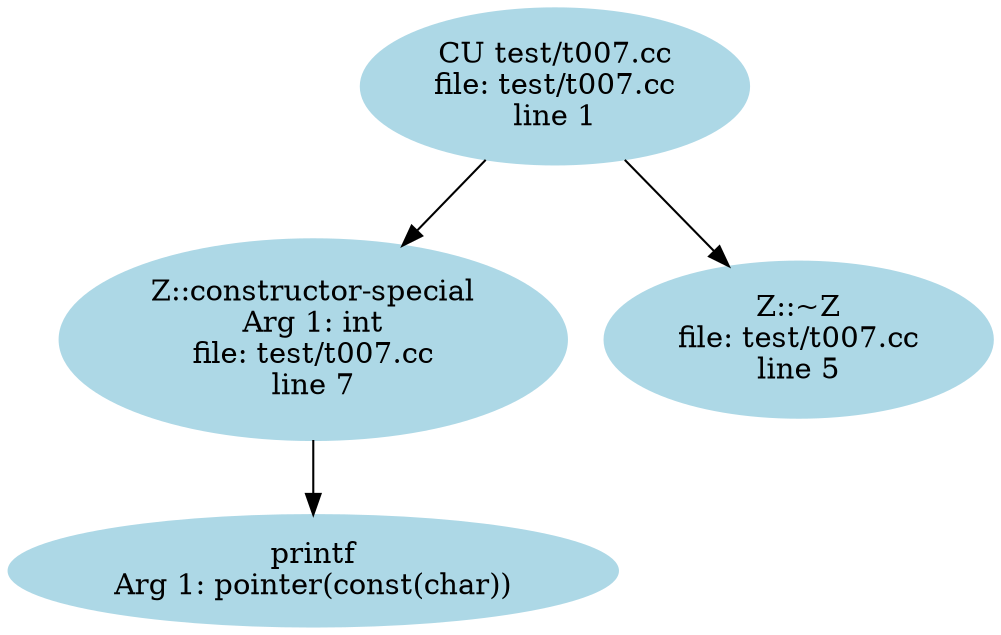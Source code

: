 digraph "CFG" {
  node [ color = "lightblue"; style = filled ];
  edge [ arrowtail=odot ];
    "0" [label="Z::constructor-special\nArg 1: int\nfile: test/t007.cc\nline 7"]
    "0" -> "1";
    "2" [label="CU test/t007.cc\nfile: test/t007.cc\nline 1"]
    "2" -> "3";
    "2" -> "0";
    "3" [label="Z::~Z\nfile: test/t007.cc\nline 5"]
    "1" [label="printf\nArg 1: pointer(const(char))"]
}
